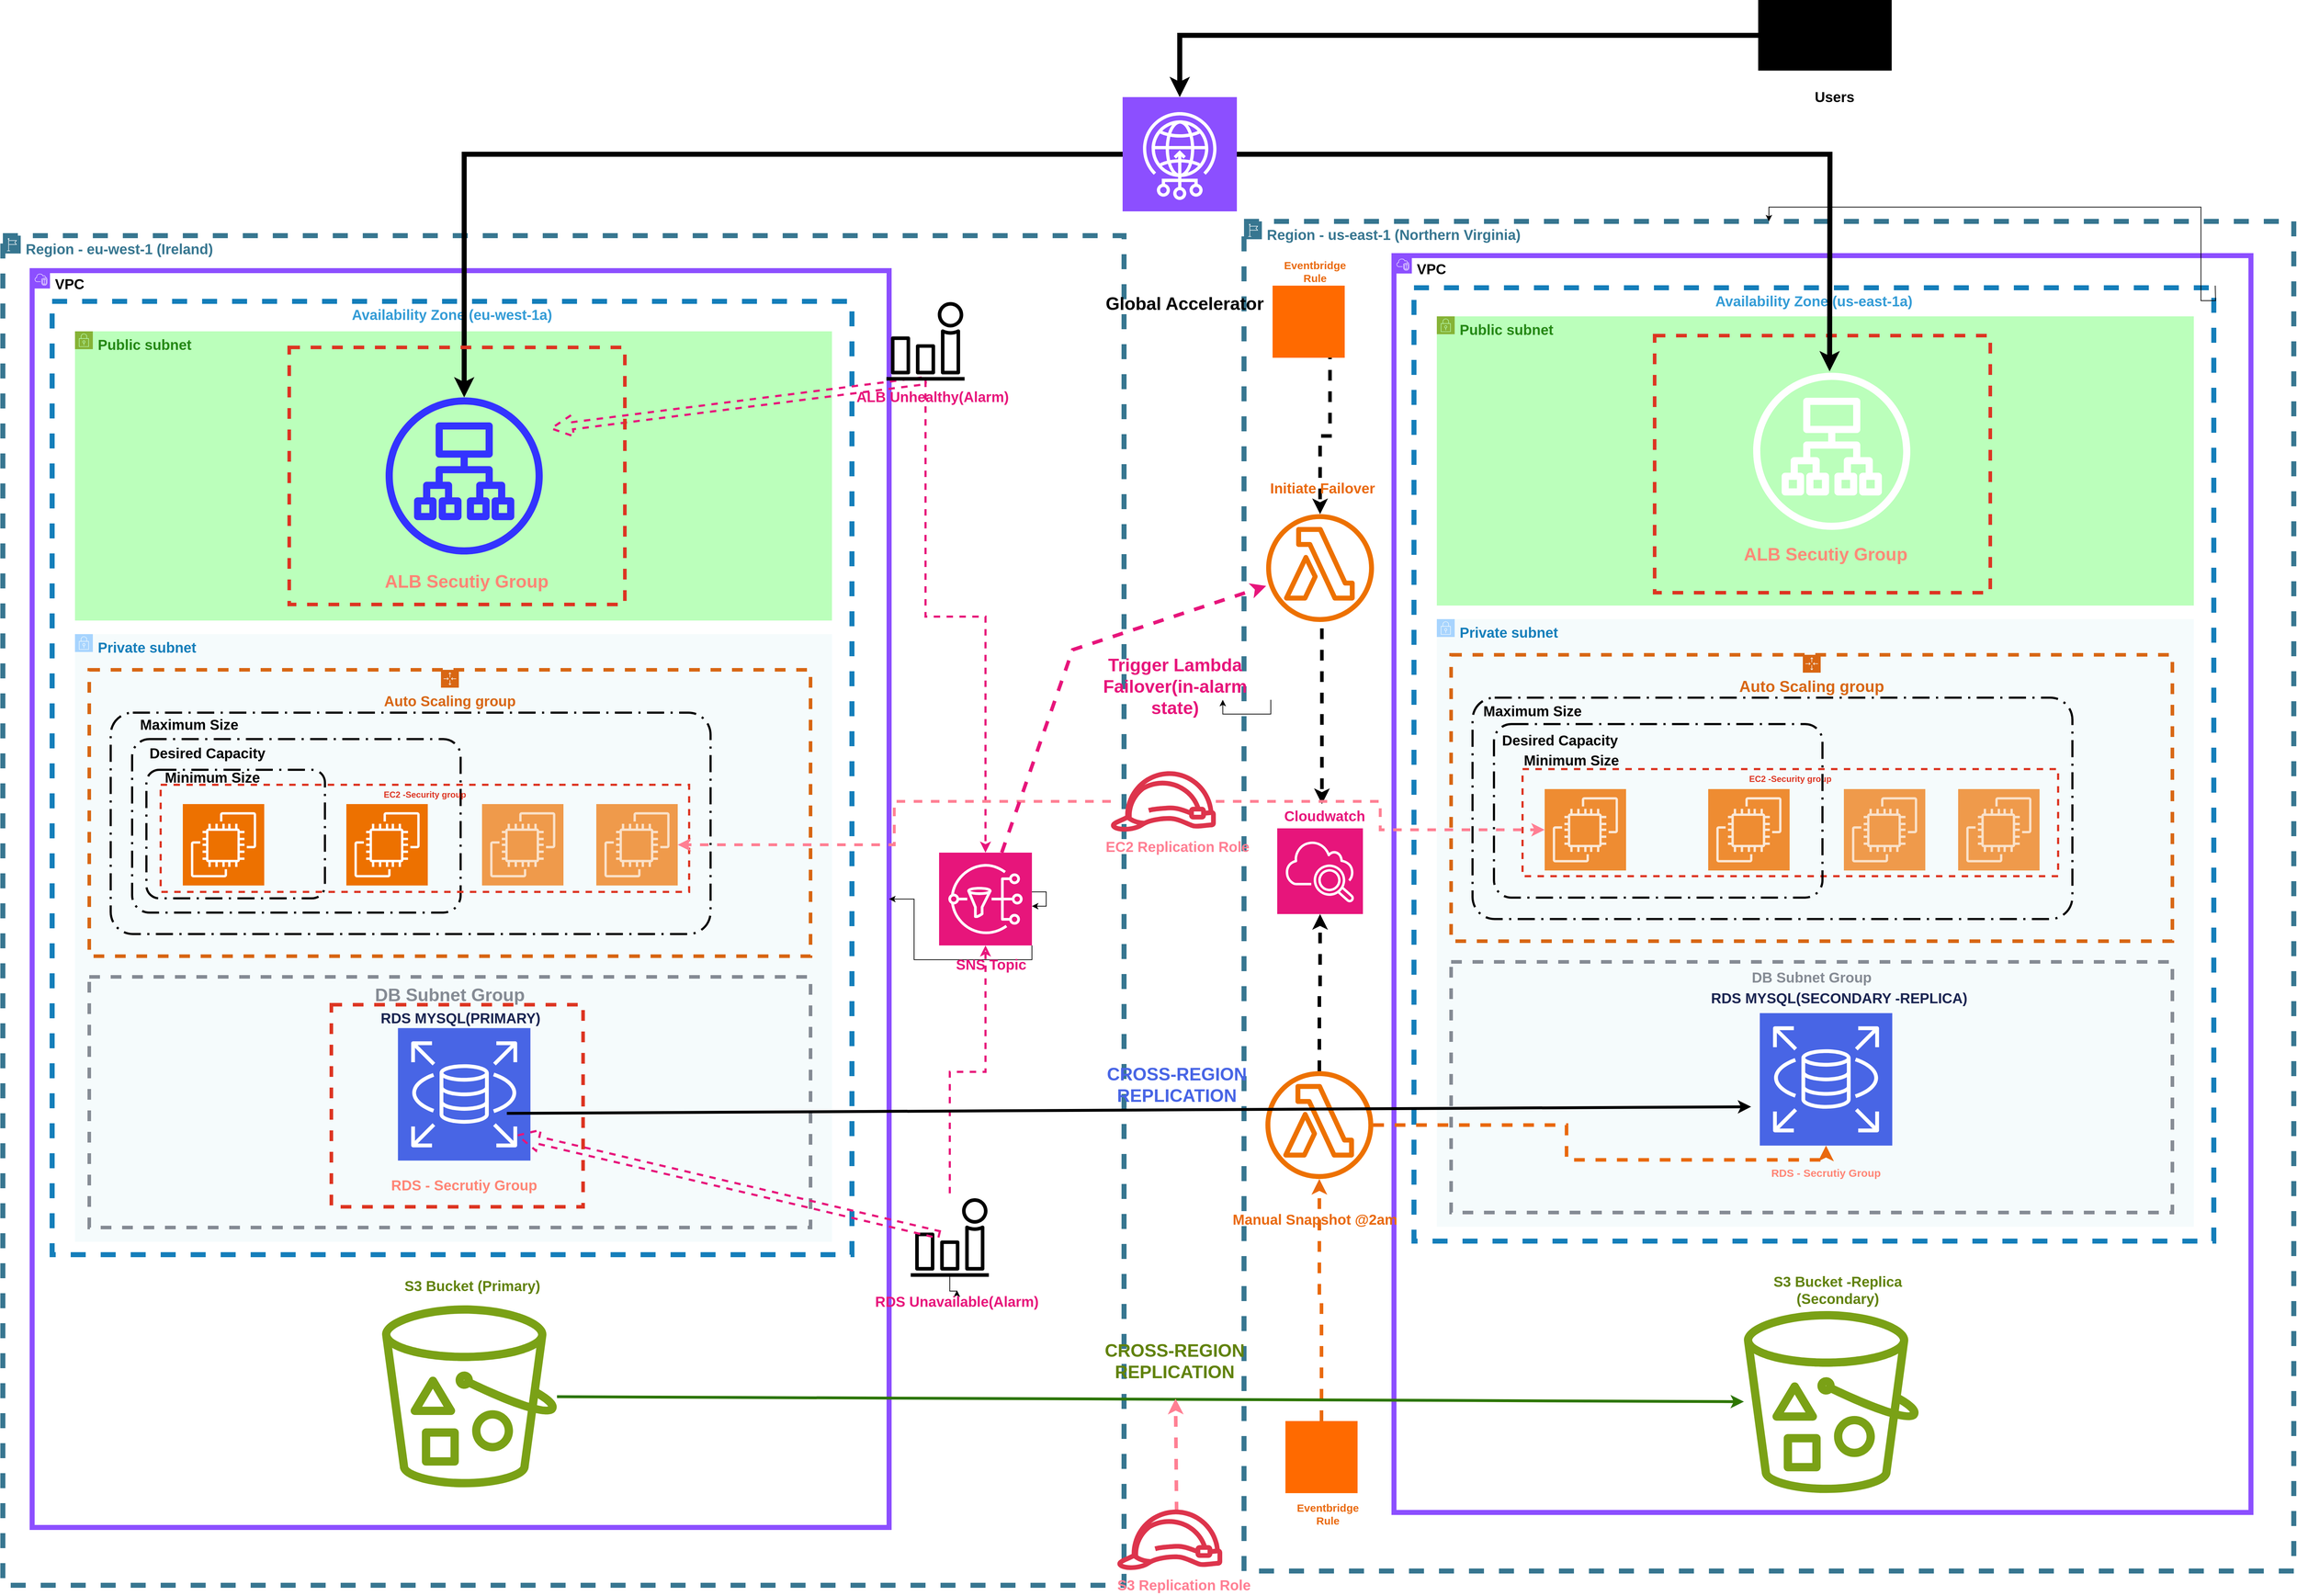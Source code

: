 <mxfile version="26.2.14">
  <diagram name="Page-1" id="4pti6fY79r4CVNWM3kQW">
    <mxGraphModel dx="2852" dy="1650" grid="1" gridSize="10" guides="1" tooltips="1" connect="1" arrows="1" fold="1" page="1" pageScale="1" pageWidth="3300" pageHeight="2339" background="light-dark(#FFFFFF,#FFFFFF)" math="0" shadow="0">
      <root>
        <mxCell id="0" />
        <mxCell id="1" parent="0" />
        <mxCell id="owUy4a07HO7HYF3xLsFr-11" value="&lt;b&gt;&lt;font style=&quot;font-size: 20px; color: light-dark(rgb(55, 118, 144), rgb(55, 118, 144));&quot;&gt;Region - us-east-1 (Northern Virginia)&lt;/font&gt;&lt;/b&gt;" style="points=[[0,0],[0.25,0],[0.5,0],[0.75,0],[1,0],[1,0.25],[1,0.5],[1,0.75],[1,1],[0.75,1],[0.5,1],[0.25,1],[0,1],[0,0.75],[0,0.5],[0,0.25]];outlineConnect=0;gradientColor=none;html=1;whiteSpace=wrap;fontSize=12;fontStyle=0;container=1;pointerEvents=0;collapsible=0;recursiveResize=0;shape=mxgraph.aws4.group;grIcon=mxgraph.aws4.group_region;strokeColor=light-dark(#377690,#377690);fillColor=none;verticalAlign=top;align=left;spacingLeft=30;fontColor=#147EBA;dashed=1;strokeWidth=7;" parent="1" vertex="1">
          <mxGeometry x="1780" y="320" width="1470" height="1890" as="geometry" />
        </mxCell>
        <mxCell id="owUy4a07HO7HYF3xLsFr-12" value="&lt;b&gt;&lt;font style=&quot;font-size: 20px; color: light-dark(rgb(0, 0, 0), rgb(177, 125, 255));&quot;&gt;VPC&lt;/font&gt;&lt;/b&gt;" style="points=[[0,0],[0.25,0],[0.5,0],[0.75,0],[1,0],[1,0.25],[1,0.5],[1,0.75],[1,1],[0.75,1],[0.5,1],[0.25,1],[0,1],[0,0.75],[0,0.5],[0,0.25]];outlineConnect=0;gradientColor=none;html=1;whiteSpace=wrap;fontSize=12;fontStyle=0;container=1;pointerEvents=0;collapsible=0;recursiveResize=0;shape=mxgraph.aws4.group;grIcon=mxgraph.aws4.group_vpc2;strokeColor=#8C4FFF;fillColor=none;verticalAlign=top;align=left;spacingLeft=30;fontColor=#AAB7B8;dashed=0;strokeWidth=7;" parent="owUy4a07HO7HYF3xLsFr-11" vertex="1">
          <mxGeometry x="210" y="48" width="1200" height="1760" as="geometry" />
        </mxCell>
        <mxCell id="owUy4a07HO7HYF3xLsFr-14" value="&lt;b&gt;&lt;font style=&quot;font-size: 20px;&quot;&gt;Public subnet&lt;/font&gt;&lt;/b&gt;" style="points=[[0,0],[0.25,0],[0.5,0],[0.75,0],[1,0],[1,0.25],[1,0.5],[1,0.75],[1,1],[0.75,1],[0.5,1],[0.25,1],[0,1],[0,0.75],[0,0.5],[0,0.25]];outlineConnect=0;gradientColor=none;html=1;whiteSpace=wrap;fontSize=12;fontStyle=0;container=1;pointerEvents=0;collapsible=0;recursiveResize=0;shape=mxgraph.aws4.group;grIcon=mxgraph.aws4.group_security_group;grStroke=0;strokeColor=#7AA116;fillColor=light-dark(#AAFFAA,#AAFFAA);verticalAlign=top;align=left;spacingLeft=30;fontColor=#248814;dashed=0;opacity=80;" parent="owUy4a07HO7HYF3xLsFr-12" vertex="1">
          <mxGeometry x="60" y="85" width="1060" height="405" as="geometry" />
        </mxCell>
        <mxCell id="owUy4a07HO7HYF3xLsFr-13" value="&lt;b style=&quot;forced-color-adjust: none; font-family: Helvetica; font-size: 12px; font-style: normal; font-variant-ligatures: normal; font-variant-caps: normal; letter-spacing: normal; orphans: 2; text-align: left; text-indent: 0px; text-transform: none; widows: 2; word-spacing: 0px; -webkit-text-stroke-width: 0px; white-space: normal; text-decoration-thickness: initial; text-decoration-style: initial; text-decoration-color: initial; cursor: crosshair !important; box-shadow: none !important;&quot;&gt;&lt;font style=&quot;forced-color-adjust: none; font-size: 20px; color: light-dark(rgb(52, 156, 214), rgb(52, 156, 214)); cursor: crosshair !important; box-shadow: none !important;&quot;&gt;Availability Zone (us-east-1a)&lt;/font&gt;&lt;/b&gt;" style="fillColor=none;strokeColor=#147EBA;dashed=1;verticalAlign=top;fontStyle=0;fontColor=#147EBA;whiteSpace=wrap;html=1;strokeWidth=7;" parent="owUy4a07HO7HYF3xLsFr-12" vertex="1">
          <mxGeometry x="28" y="45" width="1120" height="1335" as="geometry" />
        </mxCell>
        <mxCell id="owUy4a07HO7HYF3xLsFr-15" value="&lt;b&gt;&lt;font style=&quot;font-size: 20px;&quot;&gt;Private subnet&lt;/font&gt;&lt;/b&gt;" style="points=[[0,0],[0.25,0],[0.5,0],[0.75,0],[1,0],[1,0.25],[1,0.5],[1,0.75],[1,1],[0.75,1],[0.5,1],[0.25,1],[0,1],[0,0.75],[0,0.5],[0,0.25]];outlineConnect=0;gradientColor=none;html=1;whiteSpace=wrap;fontSize=12;fontStyle=0;container=1;pointerEvents=0;collapsible=0;recursiveResize=0;shape=mxgraph.aws4.group;grIcon=mxgraph.aws4.group_security_group;grStroke=0;strokeColor=light-dark(#3399FF,#3399FF);fillColor=light-dark(#E6F6F7,#3399FF);verticalAlign=top;align=left;spacingLeft=30;fontColor=#147EBA;dashed=0;opacity=40;strokeWidth=7;" parent="owUy4a07HO7HYF3xLsFr-12" vertex="1">
          <mxGeometry x="60" y="509" width="1060" height="851" as="geometry" />
        </mxCell>
        <mxCell id="owUy4a07HO7HYF3xLsFr-16" value="&lt;font style=&quot;font-size: 22px;&quot;&gt;&lt;b&gt;Auto Scaling group&lt;/b&gt;&lt;/font&gt;" style="points=[[0,0],[0.25,0],[0.5,0],[0.75,0],[1,0],[1,0.25],[1,0.5],[1,0.75],[1,1],[0.75,1],[0.5,1],[0.25,1],[0,1],[0,0.75],[0,0.5],[0,0.25]];outlineConnect=0;gradientColor=none;html=1;whiteSpace=wrap;fontSize=12;fontStyle=0;container=1;pointerEvents=0;collapsible=0;recursiveResize=0;shape=mxgraph.aws4.groupCenter;grIcon=mxgraph.aws4.group_auto_scaling_group;grStroke=1;strokeColor=#D86613;fillColor=none;verticalAlign=top;align=center;fontColor=#D86613;dashed=1;spacingTop=25;strokeWidth=5;" parent="owUy4a07HO7HYF3xLsFr-12" vertex="1">
          <mxGeometry x="80" y="559" width="1010" height="401" as="geometry" />
        </mxCell>
        <mxCell id="owUy4a07HO7HYF3xLsFr-27" value="&lt;b&gt;EC2 -Security group&lt;/b&gt;" style="fillColor=none;strokeColor=#DD3522;verticalAlign=top;fontStyle=0;fontColor=#DD3522;whiteSpace=wrap;html=1;strokeWidth=3;dashed=1;" parent="owUy4a07HO7HYF3xLsFr-16" vertex="1">
          <mxGeometry x="100" y="160" width="750" height="150" as="geometry" />
        </mxCell>
        <mxCell id="owUy4a07HO7HYF3xLsFr-17" value="" style="rounded=1;arcSize=10;dashed=1;fillColor=none;gradientColor=none;dashPattern=8 3 1 3;strokeWidth=3;strokeColor=light-dark(#000000,#000000);" parent="owUy4a07HO7HYF3xLsFr-16" vertex="1">
          <mxGeometry x="30" y="60" width="840" height="310" as="geometry" />
        </mxCell>
        <mxCell id="owUy4a07HO7HYF3xLsFr-18" value="&lt;b&gt;&lt;font style=&quot;color: light-dark(rgb(0, 0, 0), rgb(0, 0, 0));&quot;&gt;Maximum Size&lt;/font&gt;&lt;/b&gt;" style="text;html=1;align=center;verticalAlign=middle;whiteSpace=wrap;rounded=0;fontSize=20;" parent="owUy4a07HO7HYF3xLsFr-16" vertex="1">
          <mxGeometry x="9" y="63" width="210" height="30" as="geometry" />
        </mxCell>
        <mxCell id="owUy4a07HO7HYF3xLsFr-19" value="" style="rounded=1;arcSize=10;dashed=1;fillColor=none;gradientColor=none;dashPattern=8 3 1 3;strokeWidth=3;strokeColor=light-dark(#000000,#000000);" parent="owUy4a07HO7HYF3xLsFr-16" vertex="1">
          <mxGeometry x="60" y="97" width="460" height="243" as="geometry" />
        </mxCell>
        <mxCell id="owUy4a07HO7HYF3xLsFr-20" value="&lt;b&gt;&lt;font style=&quot;color: light-dark(rgb(0, 0, 0), rgb(0, 0, 0));&quot;&gt;Desired Capacity&lt;/font&gt;&lt;/b&gt;" style="text;html=1;align=center;verticalAlign=middle;whiteSpace=wrap;rounded=0;fontSize=20;" parent="owUy4a07HO7HYF3xLsFr-16" vertex="1">
          <mxGeometry x="53" y="104" width="199" height="30" as="geometry" />
        </mxCell>
        <mxCell id="owUy4a07HO7HYF3xLsFr-22" value="&lt;b&gt;&lt;font style=&quot;color: light-dark(rgb(0, 0, 0), rgb(0, 0, 0));&quot;&gt;Minimum Size&lt;/font&gt;&lt;/b&gt;" style="text;html=1;align=center;verticalAlign=middle;whiteSpace=wrap;rounded=0;fontSize=20;" parent="owUy4a07HO7HYF3xLsFr-16" vertex="1">
          <mxGeometry x="64" y="127" width="209" height="40" as="geometry" />
        </mxCell>
        <mxCell id="owUy4a07HO7HYF3xLsFr-23" value="" style="sketch=0;points=[[0,0,0],[0.25,0,0],[0.5,0,0],[0.75,0,0],[1,0,0],[0,1,0],[0.25,1,0],[0.5,1,0],[0.75,1,0],[1,1,0],[0,0.25,0],[0,0.5,0],[0,0.75,0],[1,0.25,0],[1,0.5,0],[1,0.75,0]];outlineConnect=0;fontColor=#232F3E;fillColor=#ED7100;strokeColor=light-dark(#FFFFFF,#FFFFFF);dashed=0;verticalLabelPosition=bottom;verticalAlign=top;align=center;html=1;fontSize=12;fontStyle=0;aspect=fixed;shape=mxgraph.aws4.resourceIcon;resIcon=mxgraph.aws4.ec2;opacity=80;" parent="owUy4a07HO7HYF3xLsFr-16" vertex="1">
          <mxGeometry x="131" y="188" width="114" height="114" as="geometry" />
        </mxCell>
        <mxCell id="owUy4a07HO7HYF3xLsFr-24" value="" style="sketch=0;points=[[0,0,0],[0.25,0,0],[0.5,0,0],[0.75,0,0],[1,0,0],[0,1,0],[0.25,1,0],[0.5,1,0],[0.75,1,0],[1,1,0],[0,0.25,0],[0,0.5,0],[0,0.75,0],[1,0.25,0],[1,0.5,0],[1,0.75,0]];outlineConnect=0;fontColor=#232F3E;fillColor=#ED7100;strokeColor=light-dark(#FFFFFF,#FFFFFF);dashed=0;verticalLabelPosition=bottom;verticalAlign=top;align=center;html=1;fontSize=12;fontStyle=0;aspect=fixed;shape=mxgraph.aws4.resourceIcon;resIcon=mxgraph.aws4.ec2;opacity=80;" parent="owUy4a07HO7HYF3xLsFr-16" vertex="1">
          <mxGeometry x="360" y="188" width="114" height="114" as="geometry" />
        </mxCell>
        <mxCell id="owUy4a07HO7HYF3xLsFr-25" value="" style="sketch=0;points=[[0,0,0],[0.25,0,0],[0.5,0,0],[0.75,0,0],[1,0,0],[0,1,0],[0.25,1,0],[0.5,1,0],[0.75,1,0],[1,1,0],[0,0.25,0],[0,0.5,0],[0,0.75,0],[1,0.25,0],[1,0.5,0],[1,0.75,0]];outlineConnect=0;fontColor=#232F3E;fillColor=#ED7100;strokeColor=light-dark(#FFFFFF,#FFFFFF);dashed=0;verticalLabelPosition=bottom;verticalAlign=top;align=center;html=1;fontSize=12;fontStyle=0;aspect=fixed;shape=mxgraph.aws4.resourceIcon;resIcon=mxgraph.aws4.ec2;opacity=70;" parent="owUy4a07HO7HYF3xLsFr-16" vertex="1">
          <mxGeometry x="550" y="188" width="114" height="114" as="geometry" />
        </mxCell>
        <mxCell id="owUy4a07HO7HYF3xLsFr-26" value="" style="sketch=0;points=[[0,0,0],[0.25,0,0],[0.5,0,0],[0.75,0,0],[1,0,0],[0,1,0],[0.25,1,0],[0.5,1,0],[0.75,1,0],[1,1,0],[0,0.25,0],[0,0.5,0],[0,0.75,0],[1,0.25,0],[1,0.5,0],[1,0.75,0]];outlineConnect=0;fontColor=#232F3E;fillColor=#ED7100;strokeColor=light-dark(#FFFFFF,#FFFFFF);dashed=0;verticalLabelPosition=bottom;verticalAlign=top;align=center;html=1;fontSize=12;fontStyle=0;aspect=fixed;shape=mxgraph.aws4.resourceIcon;resIcon=mxgraph.aws4.ec2;opacity=70;" parent="owUy4a07HO7HYF3xLsFr-16" vertex="1">
          <mxGeometry x="710" y="188" width="114" height="114" as="geometry" />
        </mxCell>
        <mxCell id="owUy4a07HO7HYF3xLsFr-28" value="&lt;b&gt;&lt;font style=&quot;font-size: 20px;&quot;&gt;DB Subnet Group&lt;/font&gt;&lt;/b&gt;" style="outlineConnect=0;gradientColor=none;html=1;whiteSpace=wrap;fontSize=12;fontStyle=0;strokeColor=#858B94;fillColor=none;verticalAlign=top;align=center;fontColor=#858B94;dashed=1;spacingTop=3;strokeWidth=5;" parent="owUy4a07HO7HYF3xLsFr-12" vertex="1">
          <mxGeometry x="80" y="989" width="1010" height="351" as="geometry" />
        </mxCell>
        <mxCell id="owUy4a07HO7HYF3xLsFr-29" value="" style="sketch=0;outlineConnect=0;fontColor=#232F3E;gradientColor=none;fillColor=#7AA116;strokeColor=none;dashed=0;verticalLabelPosition=bottom;verticalAlign=top;align=center;html=1;fontSize=12;fontStyle=0;aspect=fixed;pointerEvents=1;shape=mxgraph.aws4.bucket_with_objects;" parent="owUy4a07HO7HYF3xLsFr-12" vertex="1">
          <mxGeometry x="490" y="1478" width="245" height="254.8" as="geometry" />
        </mxCell>
        <mxCell id="owUy4a07HO7HYF3xLsFr-30" value="" style="sketch=0;points=[[0,0,0],[0.25,0,0],[0.5,0,0],[0.75,0,0],[1,0,0],[0,1,0],[0.25,1,0],[0.5,1,0],[0.75,1,0],[1,1,0],[0,0.25,0],[0,0.5,0],[0,0.75,0],[1,0.25,0],[1,0.5,0],[1,0.75,0]];outlineConnect=0;fontColor=#232F3E;fillColor=light-dark(#4865E5,#4865E5);strokeColor=light-dark(#FFFFFF,#FFFFFF);dashed=0;verticalLabelPosition=bottom;verticalAlign=top;align=center;html=1;fontSize=12;fontStyle=0;aspect=fixed;shape=mxgraph.aws4.resourceIcon;resIcon=mxgraph.aws4.rds;" parent="owUy4a07HO7HYF3xLsFr-12" vertex="1">
          <mxGeometry x="512.25" y="1060.75" width="185.5" height="185.5" as="geometry" />
        </mxCell>
        <mxCell id="owUy4a07HO7HYF3xLsFr-31" value="&lt;b style=&quot;&quot;&gt;&lt;font style=&quot;color: light-dark(rgb(25, 36, 81), rgb(25, 36, 81)); font-size: 20px;&quot;&gt;RDS MYSQL(SECONDARY -REPLICA)&lt;/font&gt;&lt;/b&gt;" style="text;html=1;align=center;verticalAlign=middle;whiteSpace=wrap;rounded=0;" parent="owUy4a07HO7HYF3xLsFr-12" vertex="1">
          <mxGeometry x="435" y="1033.5" width="377" height="11.5" as="geometry" />
        </mxCell>
        <mxCell id="owUy4a07HO7HYF3xLsFr-32" value="" style="sketch=0;outlineConnect=0;dashed=0;verticalLabelPosition=bottom;verticalAlign=top;align=center;html=1;fontSize=12;fontStyle=0;aspect=fixed;pointerEvents=1;shape=mxgraph.aws4.application_load_balancer;strokeColor=none;fillColor=light-dark(#FFFFFF,#3333FF);" parent="owUy4a07HO7HYF3xLsFr-12" vertex="1">
          <mxGeometry x="503.01" y="164" width="220" height="220" as="geometry" />
        </mxCell>
        <mxCell id="owUy4a07HO7HYF3xLsFr-33" value="&lt;font style=&quot;font-size: 25px; color: light-dark(rgb(252, 139, 120), rgb(252, 139, 120));&quot;&gt;&lt;b style=&quot;&quot;&gt;ALB Secutiy Group&lt;/b&gt;&lt;/font&gt;" style="text;html=1;align=center;verticalAlign=middle;whiteSpace=wrap;rounded=0;" parent="owUy4a07HO7HYF3xLsFr-12" vertex="1">
          <mxGeometry x="456.38" y="402" width="297.25" height="30" as="geometry" />
        </mxCell>
        <mxCell id="owUy4a07HO7HYF3xLsFr-36" value="&lt;font style=&quot;color: light-dark(rgb(255, 133, 117), rgb(255, 133, 117)); font-size: 15px;&quot;&gt;&lt;b style=&quot;&quot;&gt;RDS - Secrutiy Group&lt;/b&gt;&lt;/font&gt;" style="text;html=1;align=center;verticalAlign=middle;whiteSpace=wrap;rounded=0;" parent="owUy4a07HO7HYF3xLsFr-12" vertex="1">
          <mxGeometry x="518.13" y="1269" width="173.75" height="30" as="geometry" />
        </mxCell>
        <mxCell id="owUy4a07HO7HYF3xLsFr-41" value="&lt;font style=&quot;color: light-dark(rgb(97, 130, 11), rgb(97, 130, 11)); font-size: 20px;&quot;&gt;&lt;b style=&quot;&quot;&gt;S3 Bucket -Replica (Secondary)&lt;/b&gt;&lt;/font&gt;" style="text;html=1;align=center;verticalAlign=middle;whiteSpace=wrap;rounded=0;" parent="owUy4a07HO7HYF3xLsFr-12" vertex="1">
          <mxGeometry x="518.13" y="1433" width="206.88" height="30" as="geometry" />
        </mxCell>
        <mxCell id="JqM4e8zLNHxlJSp1tVWM-10" value="" style="fillColor=none;strokeColor=#DD3522;verticalAlign=top;fontStyle=0;fontColor=#DD3522;whiteSpace=wrap;html=1;strokeWidth=5;dashed=1;" parent="owUy4a07HO7HYF3xLsFr-12" vertex="1">
          <mxGeometry x="365" y="112" width="470" height="360" as="geometry" />
        </mxCell>
        <mxCell id="HRETSZzPuDFT4tJ0ol7Q-3" style="edgeStyle=orthogonalEdgeStyle;rounded=0;orthogonalLoop=1;jettySize=auto;html=1;exitX=0.5;exitY=0;exitDx=0;exitDy=0;" parent="owUy4a07HO7HYF3xLsFr-11" target="owUy4a07HO7HYF3xLsFr-11" edge="1">
          <mxGeometry relative="1" as="geometry">
            <mxPoint x="1360" y="90" as="sourcePoint" />
          </mxGeometry>
        </mxCell>
        <mxCell id="HRETSZzPuDFT4tJ0ol7Q-2" style="edgeStyle=orthogonalEdgeStyle;rounded=0;orthogonalLoop=1;jettySize=auto;html=1;strokeColor=light-dark(#000000,#E9690E);strokeWidth=5;dashed=1;exitX=0.796;exitY=0.871;exitDx=0;exitDy=0;exitPerimeter=0;" parent="owUy4a07HO7HYF3xLsFr-11" source="ZEAQgn_k6CVQIJqzp0HZ-3" target="ZEAQgn_k6CVQIJqzp0HZ-1" edge="1">
          <mxGeometry relative="1" as="geometry">
            <mxPoint x="100" y="184" as="sourcePoint" />
          </mxGeometry>
        </mxCell>
        <mxCell id="ZEAQgn_k6CVQIJqzp0HZ-3" value="" style="points=[];aspect=fixed;html=1;align=center;shadow=0;dashed=0;fillColor=#FF6A00;strokeColor=none;shape=mxgraph.alibaba_cloud.eventbridge;" parent="owUy4a07HO7HYF3xLsFr-11" vertex="1">
          <mxGeometry x="40" y="90" width="101" height="101" as="geometry" />
        </mxCell>
        <mxCell id="HRETSZzPuDFT4tJ0ol7Q-23" style="rounded=0;orthogonalLoop=1;jettySize=auto;html=1;strokeWidth=5;strokeColor=light-dark(#000000,#E7157B);dashed=1;" parent="owUy4a07HO7HYF3xLsFr-11" edge="1">
          <mxGeometry relative="1" as="geometry">
            <mxPoint x="109" y="570" as="sourcePoint" />
            <mxPoint x="109.109" y="816" as="targetPoint" />
          </mxGeometry>
        </mxCell>
        <mxCell id="ZEAQgn_k6CVQIJqzp0HZ-1" value="" style="sketch=0;outlineConnect=0;fontColor=#232F3E;gradientColor=none;fillColor=#ED7100;strokeColor=none;dashed=0;verticalLabelPosition=bottom;verticalAlign=top;align=center;html=1;fontSize=12;fontStyle=0;aspect=fixed;pointerEvents=1;shape=mxgraph.aws4.lambda_function;" parent="owUy4a07HO7HYF3xLsFr-11" vertex="1">
          <mxGeometry x="31" y="410" width="151" height="151" as="geometry" />
        </mxCell>
        <mxCell id="HRETSZzPuDFT4tJ0ol7Q-5" value="&lt;b&gt;&lt;font style=&quot;color: light-dark(rgb(233, 105, 14), rgb(233, 105, 14)); font-size: 15px;&quot;&gt;Eventbridge Rule&lt;/font&gt;&lt;/b&gt;" style="text;html=1;align=center;verticalAlign=middle;whiteSpace=wrap;rounded=0;" parent="owUy4a07HO7HYF3xLsFr-11" vertex="1">
          <mxGeometry x="40" y="50" width="119" height="40" as="geometry" />
        </mxCell>
        <mxCell id="HRETSZzPuDFT4tJ0ol7Q-6" value="&lt;font style=&quot;font-size: 20px;&quot; color=&quot;#e9690e&quot;&gt;&lt;b style=&quot;&quot;&gt;Initiate Failover&lt;/b&gt;&lt;/font&gt;" style="text;html=1;align=center;verticalAlign=middle;whiteSpace=wrap;rounded=0;" parent="owUy4a07HO7HYF3xLsFr-11" vertex="1">
          <mxGeometry x="10" y="353" width="200" height="40" as="geometry" />
        </mxCell>
        <mxCell id="HRETSZzPuDFT4tJ0ol7Q-9" style="edgeStyle=orthogonalEdgeStyle;rounded=0;orthogonalLoop=1;jettySize=auto;html=1;strokeWidth=5;strokeColor=light-dark(#E9690E,#E9690E);dashed=1;entryX=0.5;entryY=1;entryDx=0;entryDy=0;entryPerimeter=0;" parent="owUy4a07HO7HYF3xLsFr-11" source="HRETSZzPuDFT4tJ0ol7Q-7" target="owUy4a07HO7HYF3xLsFr-30" edge="1">
          <mxGeometry relative="1" as="geometry">
            <mxPoint x="824.222" y="1357" as="targetPoint" />
          </mxGeometry>
        </mxCell>
        <mxCell id="HRETSZzPuDFT4tJ0ol7Q-22" style="edgeStyle=orthogonalEdgeStyle;rounded=0;orthogonalLoop=1;jettySize=auto;html=1;strokeWidth=5;strokeColor=light-dark(#000000,#E7157B);dashed=1;" parent="owUy4a07HO7HYF3xLsFr-11" source="HRETSZzPuDFT4tJ0ol7Q-7" target="HRETSZzPuDFT4tJ0ol7Q-17" edge="1">
          <mxGeometry relative="1" as="geometry" />
        </mxCell>
        <mxCell id="HRETSZzPuDFT4tJ0ol7Q-7" value="" style="sketch=0;outlineConnect=0;fontColor=#232F3E;gradientColor=none;fillColor=#ED7100;strokeColor=none;dashed=0;verticalLabelPosition=bottom;verticalAlign=top;align=center;html=1;fontSize=12;fontStyle=0;aspect=fixed;pointerEvents=1;shape=mxgraph.aws4.lambda_function;" parent="owUy4a07HO7HYF3xLsFr-11" vertex="1">
          <mxGeometry x="30" y="1190" width="151" height="151" as="geometry" />
        </mxCell>
        <mxCell id="HRETSZzPuDFT4tJ0ol7Q-8" value="&lt;font style=&quot;font-size: 20px;&quot; color=&quot;#e9690e&quot;&gt;&lt;b style=&quot;&quot;&gt;Manual Snapshot @2am&lt;/b&gt;&lt;/font&gt;" style="text;html=1;align=center;verticalAlign=middle;whiteSpace=wrap;rounded=0;" parent="owUy4a07HO7HYF3xLsFr-11" vertex="1">
          <mxGeometry x="-20" y="1389" width="239" height="16" as="geometry" />
        </mxCell>
        <mxCell id="HRETSZzPuDFT4tJ0ol7Q-14" style="edgeStyle=orthogonalEdgeStyle;rounded=0;orthogonalLoop=1;jettySize=auto;html=1;strokeWidth=5;strokeColor=light-dark(#E9690E,#E9690E);dashed=1;" parent="owUy4a07HO7HYF3xLsFr-11" source="HRETSZzPuDFT4tJ0ol7Q-12" target="HRETSZzPuDFT4tJ0ol7Q-7" edge="1">
          <mxGeometry relative="1" as="geometry" />
        </mxCell>
        <mxCell id="HRETSZzPuDFT4tJ0ol7Q-12" value="" style="points=[];aspect=fixed;html=1;align=center;shadow=0;dashed=0;fillColor=#FF6A00;strokeColor=none;shape=mxgraph.alibaba_cloud.eventbridge;" parent="owUy4a07HO7HYF3xLsFr-11" vertex="1">
          <mxGeometry x="58" y="1680" width="101" height="101" as="geometry" />
        </mxCell>
        <mxCell id="HRETSZzPuDFT4tJ0ol7Q-13" value="&lt;b&gt;&lt;font style=&quot;color: light-dark(rgb(233, 105, 14), rgb(233, 105, 14)); font-size: 15px;&quot;&gt;Eventbridge Rule&lt;/font&gt;&lt;/b&gt;" style="text;html=1;align=center;verticalAlign=middle;whiteSpace=wrap;rounded=0;" parent="owUy4a07HO7HYF3xLsFr-11" vertex="1">
          <mxGeometry x="58" y="1790" width="119" height="40" as="geometry" />
        </mxCell>
        <mxCell id="HRETSZzPuDFT4tJ0ol7Q-17" value="" style="sketch=0;points=[[0,0,0],[0.25,0,0],[0.5,0,0],[0.75,0,0],[1,0,0],[0,1,0],[0.25,1,0],[0.5,1,0],[0.75,1,0],[1,1,0],[0,0.25,0],[0,0.5,0],[0,0.75,0],[1,0.25,0],[1,0.5,0],[1,0.75,0]];points=[[0,0,0],[0.25,0,0],[0.5,0,0],[0.75,0,0],[1,0,0],[0,1,0],[0.25,1,0],[0.5,1,0],[0.75,1,0],[1,1,0],[0,0.25,0],[0,0.5,0],[0,0.75,0],[1,0.25,0],[1,0.5,0],[1,0.75,0]];outlineConnect=0;fontColor=#232F3E;fillColor=light-dark(#E7157B,#E7157B);strokeColor=light-dark(#FFFFFF,#FFFFFF);dashed=0;verticalLabelPosition=bottom;verticalAlign=top;align=center;html=1;fontSize=12;fontStyle=0;aspect=fixed;shape=mxgraph.aws4.resourceIcon;resIcon=mxgraph.aws4.cloudwatch_2;" parent="owUy4a07HO7HYF3xLsFr-11" vertex="1">
          <mxGeometry x="46.5" y="850" width="120" height="120" as="geometry" />
        </mxCell>
        <mxCell id="HRETSZzPuDFT4tJ0ol7Q-19" value="&lt;font style=&quot;font-size: 20px; color: light-dark(rgb(231, 21, 123), rgb(231, 21, 123));&quot;&gt;&lt;b style=&quot;&quot;&gt;Cloudwatch&lt;/b&gt;&lt;/font&gt;" style="text;html=1;align=center;verticalAlign=middle;whiteSpace=wrap;rounded=0;" parent="owUy4a07HO7HYF3xLsFr-11" vertex="1">
          <mxGeometry x="-62.5" y="817" width="350" height="30" as="geometry" />
        </mxCell>
        <mxCell id="uiIYIumYD0wpSOT2Yrbh-1" value="" style="sketch=0;verticalLabelPosition=bottom;sketch=0;aspect=fixed;html=1;verticalAlign=top;strokeColor=none;fillColor=light-dark(#000000,#000000);align=center;outlineConnect=0;pointerEvents=1;shape=mxgraph.citrix2.users;" parent="1" vertex="1">
          <mxGeometry x="2500" y="10.0" width="186.95" height="98.85" as="geometry" />
        </mxCell>
        <mxCell id="uiIYIumYD0wpSOT2Yrbh-2" value="" style="sketch=0;points=[[0,0,0],[0.25,0,0],[0.5,0,0],[0.75,0,0],[1,0,0],[0,1,0],[0.25,1,0],[0.5,1,0],[0.75,1,0],[1,1,0],[0,0.25,0],[0,0.5,0],[0,0.75,0],[1,0.25,0],[1,0.5,0],[1,0.75,0]];outlineConnect=0;fontColor=#232F3E;fillColor=#8C4FFF;strokeColor=light-dark(#FFFFFF,#FFFFFF);dashed=0;verticalLabelPosition=bottom;verticalAlign=top;align=center;html=1;fontSize=12;fontStyle=0;aspect=fixed;shape=mxgraph.aws4.resourceIcon;resIcon=mxgraph.aws4.global_accelerator;" parent="1" vertex="1">
          <mxGeometry x="1610" y="146" width="160" height="160" as="geometry" />
        </mxCell>
        <mxCell id="uiIYIumYD0wpSOT2Yrbh-4" value="&lt;b&gt;&lt;font style=&quot;font-size: 20px; color: light-dark(rgb(55, 118, 144), rgb(55, 118, 144));&quot;&gt;Region - eu-west-1 (Ireland)&lt;/font&gt;&lt;/b&gt;" style="points=[[0,0],[0.25,0],[0.5,0],[0.75,0],[1,0],[1,0.25],[1,0.5],[1,0.75],[1,1],[0.75,1],[0.5,1],[0.25,1],[0,1],[0,0.75],[0,0.5],[0,0.25]];outlineConnect=0;gradientColor=none;html=1;whiteSpace=wrap;fontSize=12;fontStyle=0;container=1;pointerEvents=0;collapsible=0;recursiveResize=0;shape=mxgraph.aws4.group;grIcon=mxgraph.aws4.group_region;strokeColor=light-dark(#377690,#377690);fillColor=none;verticalAlign=top;align=left;spacingLeft=30;fontColor=#147EBA;dashed=1;strokeWidth=7;" parent="1" vertex="1">
          <mxGeometry x="42" y="340" width="1570" height="1890" as="geometry" />
        </mxCell>
        <mxCell id="uiIYIumYD0wpSOT2Yrbh-6" value="&lt;b&gt;&lt;font style=&quot;font-size: 20px; color: light-dark(rgb(0, 0, 0), rgb(177, 125, 255));&quot;&gt;VPC&lt;/font&gt;&lt;/b&gt;" style="points=[[0,0],[0.25,0],[0.5,0],[0.75,0],[1,0],[1,0.25],[1,0.5],[1,0.75],[1,1],[0.75,1],[0.5,1],[0.25,1],[0,1],[0,0.75],[0,0.5],[0,0.25]];outlineConnect=0;gradientColor=none;html=1;whiteSpace=wrap;fontSize=12;fontStyle=0;container=1;pointerEvents=0;collapsible=0;recursiveResize=0;shape=mxgraph.aws4.group;grIcon=mxgraph.aws4.group_vpc2;strokeColor=#8C4FFF;fillColor=none;verticalAlign=top;align=left;spacingLeft=30;fontColor=#AAB7B8;dashed=0;strokeWidth=7;" parent="uiIYIumYD0wpSOT2Yrbh-4" vertex="1">
          <mxGeometry x="41" y="49" width="1200" height="1760" as="geometry" />
        </mxCell>
        <mxCell id="uiIYIumYD0wpSOT2Yrbh-7" value="&lt;b style=&quot;forced-color-adjust: none; font-family: Helvetica; font-size: 12px; font-style: normal; font-variant-ligatures: normal; font-variant-caps: normal; letter-spacing: normal; orphans: 2; text-align: left; text-indent: 0px; text-transform: none; widows: 2; word-spacing: 0px; -webkit-text-stroke-width: 0px; white-space: normal; text-decoration-thickness: initial; text-decoration-style: initial; text-decoration-color: initial; cursor: crosshair !important; box-shadow: none !important;&quot;&gt;&lt;font style=&quot;forced-color-adjust: none; font-size: 20px; color: light-dark(rgb(52, 156, 214), rgb(52, 156, 214)); cursor: crosshair !important; box-shadow: none !important;&quot;&gt;Availability Zone (eu-west-1a)&lt;/font&gt;&lt;/b&gt;" style="fillColor=none;strokeColor=#147EBA;dashed=1;verticalAlign=top;fontStyle=0;fontColor=#147EBA;whiteSpace=wrap;html=1;strokeWidth=7;" parent="uiIYIumYD0wpSOT2Yrbh-6" vertex="1">
          <mxGeometry x="28" y="43" width="1120" height="1335" as="geometry" />
        </mxCell>
        <mxCell id="uiIYIumYD0wpSOT2Yrbh-10" value="&lt;b&gt;&lt;font style=&quot;font-size: 20px;&quot;&gt;Public subnet&lt;/font&gt;&lt;/b&gt;" style="points=[[0,0],[0.25,0],[0.5,0],[0.75,0],[1,0],[1,0.25],[1,0.5],[1,0.75],[1,1],[0.75,1],[0.5,1],[0.25,1],[0,1],[0,0.75],[0,0.5],[0,0.25]];outlineConnect=0;gradientColor=none;html=1;whiteSpace=wrap;fontSize=12;fontStyle=0;container=1;pointerEvents=0;collapsible=0;recursiveResize=0;shape=mxgraph.aws4.group;grIcon=mxgraph.aws4.group_security_group;grStroke=0;strokeColor=#7AA116;fillColor=light-dark(#AAFFAA,#AAFFAA);verticalAlign=top;align=left;spacingLeft=30;fontColor=#248814;dashed=0;opacity=80;" parent="uiIYIumYD0wpSOT2Yrbh-6" vertex="1">
          <mxGeometry x="60" y="85" width="1060" height="405" as="geometry" />
        </mxCell>
        <mxCell id="uiIYIumYD0wpSOT2Yrbh-13" value="&lt;b&gt;&lt;font style=&quot;font-size: 20px;&quot;&gt;Private subnet&lt;/font&gt;&lt;/b&gt;" style="points=[[0,0],[0.25,0],[0.5,0],[0.75,0],[1,0],[1,0.25],[1,0.5],[1,0.75],[1,1],[0.75,1],[0.5,1],[0.25,1],[0,1],[0,0.75],[0,0.5],[0,0.25]];outlineConnect=0;gradientColor=none;html=1;whiteSpace=wrap;fontSize=12;fontStyle=0;container=1;pointerEvents=0;collapsible=0;recursiveResize=0;shape=mxgraph.aws4.group;grIcon=mxgraph.aws4.group_security_group;grStroke=0;strokeColor=light-dark(#3399FF,#3399FF);fillColor=light-dark(#E6F6F7,#3399FF);verticalAlign=top;align=left;spacingLeft=30;fontColor=#147EBA;dashed=0;opacity=40;strokeWidth=7;" parent="uiIYIumYD0wpSOT2Yrbh-6" vertex="1">
          <mxGeometry x="60" y="509" width="1060" height="851" as="geometry" />
        </mxCell>
        <mxCell id="uiIYIumYD0wpSOT2Yrbh-19" value="&lt;font style=&quot;font-size: 20px;&quot;&gt;&lt;b style=&quot;&quot;&gt;Auto Scaling group&lt;/b&gt;&lt;/font&gt;" style="points=[[0,0],[0.25,0],[0.5,0],[0.75,0],[1,0],[1,0.25],[1,0.5],[1,0.75],[1,1],[0.75,1],[0.5,1],[0.25,1],[0,1],[0,0.75],[0,0.5],[0,0.25]];outlineConnect=0;gradientColor=none;html=1;whiteSpace=wrap;fontSize=12;fontStyle=0;container=1;pointerEvents=0;collapsible=0;recursiveResize=0;shape=mxgraph.aws4.groupCenter;grIcon=mxgraph.aws4.group_auto_scaling_group;grStroke=1;strokeColor=#D86613;fillColor=none;verticalAlign=top;align=center;fontColor=#D86613;dashed=1;spacingTop=25;strokeWidth=5;" parent="uiIYIumYD0wpSOT2Yrbh-6" vertex="1">
          <mxGeometry x="80" y="559" width="1010" height="401" as="geometry" />
        </mxCell>
        <mxCell id="uiIYIumYD0wpSOT2Yrbh-20" value="" style="rounded=1;arcSize=10;dashed=1;fillColor=none;gradientColor=none;dashPattern=8 3 1 3;strokeWidth=3;strokeColor=light-dark(#000000,#000000);" parent="uiIYIumYD0wpSOT2Yrbh-19" vertex="1">
          <mxGeometry x="30" y="60" width="840" height="310" as="geometry" />
        </mxCell>
        <mxCell id="uiIYIumYD0wpSOT2Yrbh-21" value="&lt;b&gt;&lt;font style=&quot;color: light-dark(rgb(0, 0, 0), rgb(0, 0, 0));&quot;&gt;Maximum Size&lt;/font&gt;&lt;/b&gt;" style="text;html=1;align=center;verticalAlign=middle;whiteSpace=wrap;rounded=0;fontSize=20;" parent="uiIYIumYD0wpSOT2Yrbh-19" vertex="1">
          <mxGeometry x="35" y="61" width="210" height="30" as="geometry" />
        </mxCell>
        <mxCell id="uiIYIumYD0wpSOT2Yrbh-22" value="" style="rounded=1;arcSize=10;dashed=1;fillColor=none;gradientColor=none;dashPattern=8 3 1 3;strokeWidth=3;strokeColor=light-dark(#000000,#000000);" parent="uiIYIumYD0wpSOT2Yrbh-19" vertex="1">
          <mxGeometry x="60" y="97" width="460" height="243" as="geometry" />
        </mxCell>
        <mxCell id="uiIYIumYD0wpSOT2Yrbh-23" value="&lt;b&gt;&lt;font style=&quot;color: light-dark(rgb(0, 0, 0), rgb(0, 0, 0));&quot;&gt;Desired Capacity&lt;/font&gt;&lt;/b&gt;" style="text;html=1;align=center;verticalAlign=middle;whiteSpace=wrap;rounded=0;fontSize=20;" parent="uiIYIumYD0wpSOT2Yrbh-19" vertex="1">
          <mxGeometry x="61" y="101" width="209" height="30" as="geometry" />
        </mxCell>
        <mxCell id="uiIYIumYD0wpSOT2Yrbh-24" value="" style="rounded=1;arcSize=10;dashed=1;fillColor=none;gradientColor=none;dashPattern=8 3 1 3;strokeWidth=3;strokeColor=light-dark(#000000,#000000);" parent="uiIYIumYD0wpSOT2Yrbh-19" vertex="1">
          <mxGeometry x="80" y="140" width="250" height="180" as="geometry" />
        </mxCell>
        <mxCell id="uiIYIumYD0wpSOT2Yrbh-25" value="&lt;b&gt;&lt;font style=&quot;color: light-dark(rgb(0, 0, 0), rgb(0, 0, 0));&quot;&gt;Minimum Size&lt;/font&gt;&lt;/b&gt;" style="text;html=1;align=center;verticalAlign=middle;whiteSpace=wrap;rounded=0;fontSize=20;" parent="uiIYIumYD0wpSOT2Yrbh-19" vertex="1">
          <mxGeometry x="63" y="130" width="219" height="40" as="geometry" />
        </mxCell>
        <mxCell id="s7rwSZ8jp9jkRBCQgTsZ-1" value="" style="sketch=0;points=[[0,0,0],[0.25,0,0],[0.5,0,0],[0.75,0,0],[1,0,0],[0,1,0],[0.25,1,0],[0.5,1,0],[0.75,1,0],[1,1,0],[0,0.25,0],[0,0.5,0],[0,0.75,0],[1,0.25,0],[1,0.5,0],[1,0.75,0]];outlineConnect=0;fontColor=#232F3E;fillColor=#ED7100;strokeColor=light-dark(#FFFFFF,#FFFFFF);dashed=0;verticalLabelPosition=bottom;verticalAlign=top;align=center;html=1;fontSize=12;fontStyle=0;aspect=fixed;shape=mxgraph.aws4.resourceIcon;resIcon=mxgraph.aws4.ec2;" parent="uiIYIumYD0wpSOT2Yrbh-19" vertex="1">
          <mxGeometry x="131" y="188" width="114" height="114" as="geometry" />
        </mxCell>
        <mxCell id="s7rwSZ8jp9jkRBCQgTsZ-2" value="" style="sketch=0;points=[[0,0,0],[0.25,0,0],[0.5,0,0],[0.75,0,0],[1,0,0],[0,1,0],[0.25,1,0],[0.5,1,0],[0.75,1,0],[1,1,0],[0,0.25,0],[0,0.5,0],[0,0.75,0],[1,0.25,0],[1,0.5,0],[1,0.75,0]];outlineConnect=0;fontColor=#232F3E;fillColor=#ED7100;strokeColor=light-dark(#FFFFFF,#FFFFFF);dashed=0;verticalLabelPosition=bottom;verticalAlign=top;align=center;html=1;fontSize=12;fontStyle=0;aspect=fixed;shape=mxgraph.aws4.resourceIcon;resIcon=mxgraph.aws4.ec2;" parent="uiIYIumYD0wpSOT2Yrbh-19" vertex="1">
          <mxGeometry x="360" y="188" width="114" height="114" as="geometry" />
        </mxCell>
        <mxCell id="s7rwSZ8jp9jkRBCQgTsZ-3" value="" style="sketch=0;points=[[0,0,0],[0.25,0,0],[0.5,0,0],[0.75,0,0],[1,0,0],[0,1,0],[0.25,1,0],[0.5,1,0],[0.75,1,0],[1,1,0],[0,0.25,0],[0,0.5,0],[0,0.75,0],[1,0.25,0],[1,0.5,0],[1,0.75,0]];outlineConnect=0;fontColor=#232F3E;fillColor=#ED7100;strokeColor=light-dark(#FFFFFF,#FFFFFF);dashed=0;verticalLabelPosition=bottom;verticalAlign=top;align=center;html=1;fontSize=12;fontStyle=0;aspect=fixed;shape=mxgraph.aws4.resourceIcon;resIcon=mxgraph.aws4.ec2;opacity=70;" parent="uiIYIumYD0wpSOT2Yrbh-19" vertex="1">
          <mxGeometry x="550" y="188" width="114" height="114" as="geometry" />
        </mxCell>
        <mxCell id="s7rwSZ8jp9jkRBCQgTsZ-4" value="" style="sketch=0;points=[[0,0,0],[0.25,0,0],[0.5,0,0],[0.75,0,0],[1,0,0],[0,1,0],[0.25,1,0],[0.5,1,0],[0.75,1,0],[1,1,0],[0,0.25,0],[0,0.5,0],[0,0.75,0],[1,0.25,0],[1,0.5,0],[1,0.75,0]];outlineConnect=0;fontColor=#232F3E;fillColor=#ED7100;strokeColor=light-dark(#FFFFFF,#FFFFFF);dashed=0;verticalLabelPosition=bottom;verticalAlign=top;align=center;html=1;fontSize=12;fontStyle=0;aspect=fixed;shape=mxgraph.aws4.resourceIcon;resIcon=mxgraph.aws4.ec2;opacity=70;" parent="uiIYIumYD0wpSOT2Yrbh-19" vertex="1">
          <mxGeometry x="710" y="188" width="114" height="114" as="geometry" />
        </mxCell>
        <mxCell id="-QxfMV5JRwSOgdj6YBc4-2" value="&lt;b&gt;EC2 -Security group&lt;/b&gt;" style="fillColor=none;strokeColor=#DD3522;verticalAlign=top;fontStyle=0;fontColor=#DD3522;whiteSpace=wrap;html=1;strokeWidth=3;dashed=1;" parent="uiIYIumYD0wpSOT2Yrbh-19" vertex="1">
          <mxGeometry x="100" y="161" width="740" height="150" as="geometry" />
        </mxCell>
        <mxCell id="s7rwSZ8jp9jkRBCQgTsZ-5" value="&lt;b&gt;&lt;font style=&quot;font-size: 25px;&quot;&gt;DB Subnet Group&lt;/font&gt;&lt;/b&gt;" style="outlineConnect=0;gradientColor=none;html=1;whiteSpace=wrap;fontSize=12;fontStyle=0;strokeColor=#858B94;fillColor=none;verticalAlign=top;align=center;fontColor=#858B94;dashed=1;spacingTop=3;strokeWidth=5;" parent="uiIYIumYD0wpSOT2Yrbh-6" vertex="1">
          <mxGeometry x="80" y="989" width="1010" height="351" as="geometry" />
        </mxCell>
        <mxCell id="s7rwSZ8jp9jkRBCQgTsZ-7" value="" style="sketch=0;outlineConnect=0;fontColor=#232F3E;gradientColor=none;fillColor=#7AA116;strokeColor=none;dashed=0;verticalLabelPosition=bottom;verticalAlign=top;align=center;html=1;fontSize=12;fontStyle=0;aspect=fixed;pointerEvents=1;shape=mxgraph.aws4.bucket_with_objects;" parent="uiIYIumYD0wpSOT2Yrbh-6" vertex="1">
          <mxGeometry x="490" y="1449" width="245" height="254.8" as="geometry" />
        </mxCell>
        <mxCell id="s7rwSZ8jp9jkRBCQgTsZ-8" value="" style="sketch=0;points=[[0,0,0],[0.25,0,0],[0.5,0,0],[0.75,0,0],[1,0,0],[0,1,0],[0.25,1,0],[0.5,1,0],[0.75,1,0],[1,1,0],[0,0.25,0],[0,0.5,0],[0,0.75,0],[1,0.25,0],[1,0.5,0],[1,0.75,0]];outlineConnect=0;fontColor=#232F3E;fillColor=light-dark(#4865E5,#4865E5);strokeColor=light-dark(#FFFFFF,#FFFFFF);dashed=0;verticalLabelPosition=bottom;verticalAlign=top;align=center;html=1;fontSize=12;fontStyle=0;aspect=fixed;shape=mxgraph.aws4.resourceIcon;resIcon=mxgraph.aws4.rds;" parent="uiIYIumYD0wpSOT2Yrbh-6" vertex="1">
          <mxGeometry x="512.25" y="1060.75" width="185.5" height="185.5" as="geometry" />
        </mxCell>
        <mxCell id="s7rwSZ8jp9jkRBCQgTsZ-9" value="&lt;b style=&quot;&quot;&gt;&lt;font style=&quot;color: light-dark(rgb(25, 36, 81), rgb(25, 36, 81)); font-size: 20px;&quot;&gt;RDS MYSQL(PRIMARY)&lt;/font&gt;&lt;/b&gt;" style="text;html=1;align=center;verticalAlign=middle;whiteSpace=wrap;rounded=0;" parent="uiIYIumYD0wpSOT2Yrbh-6" vertex="1">
          <mxGeometry x="430" y="1040" width="340" height="11.5" as="geometry" />
        </mxCell>
        <mxCell id="uiIYIumYD0wpSOT2Yrbh-11" value="" style="sketch=0;outlineConnect=0;fontColor=#232F3E;gradientColor=none;fillColor=light-dark(#3333FF,#3333FF);strokeColor=none;dashed=0;verticalLabelPosition=bottom;verticalAlign=top;align=center;html=1;fontSize=12;fontStyle=0;aspect=fixed;pointerEvents=1;shape=mxgraph.aws4.application_load_balancer;" parent="uiIYIumYD0wpSOT2Yrbh-6" vertex="1">
          <mxGeometry x="494.99" y="177.5" width="220" height="220" as="geometry" />
        </mxCell>
        <mxCell id="owUy4a07HO7HYF3xLsFr-3" value="&lt;font style=&quot;color: light-dark(rgb(255, 133, 117), rgb(255, 133, 117)); font-size: 25px;&quot;&gt;&lt;b&gt;ALB Secutiy Group&lt;/b&gt;&lt;/font&gt;" style="text;html=1;align=center;verticalAlign=middle;whiteSpace=wrap;rounded=0;" parent="uiIYIumYD0wpSOT2Yrbh-6" vertex="1">
          <mxGeometry x="430" y="421" width="357.25" height="25" as="geometry" />
        </mxCell>
        <mxCell id="owUy4a07HO7HYF3xLsFr-10" value="&lt;font style=&quot;color: light-dark(rgb(255, 133, 117), rgb(255, 133, 117)); font-size: 20px;&quot;&gt;&lt;b style=&quot;&quot;&gt;RDS - Secrutiy Group&lt;/b&gt;&lt;/font&gt;" style="text;html=1;align=center;verticalAlign=middle;whiteSpace=wrap;rounded=0;" parent="uiIYIumYD0wpSOT2Yrbh-6" vertex="1">
          <mxGeometry x="494.06" y="1269" width="221.87" height="21" as="geometry" />
        </mxCell>
        <mxCell id="owUy4a07HO7HYF3xLsFr-40" value="&lt;font style=&quot;color: light-dark(rgb(97, 130, 11), rgb(97, 130, 11)); font-size: 20px;&quot;&gt;&lt;b style=&quot;&quot;&gt;S3 Bucket (Primary)&lt;/b&gt;&lt;/font&gt;" style="text;html=1;align=center;verticalAlign=middle;whiteSpace=wrap;rounded=0;" parent="uiIYIumYD0wpSOT2Yrbh-6" vertex="1">
          <mxGeometry x="513.12" y="1406" width="206.88" height="30" as="geometry" />
        </mxCell>
        <mxCell id="HRETSZzPuDFT4tJ0ol7Q-27" style="edgeStyle=orthogonalEdgeStyle;rounded=0;orthogonalLoop=1;jettySize=auto;html=1;strokeColor=light-dark(#E7157B,#E7157B);strokeWidth=3;dashed=1;shape=arrow;" parent="uiIYIumYD0wpSOT2Yrbh-6" source="HRETSZzPuDFT4tJ0ol7Q-24" edge="1">
          <mxGeometry relative="1" as="geometry">
            <mxPoint x="727" y="221" as="targetPoint" />
            <Array as="points">
              <mxPoint x="1251" y="1330" />
              <mxPoint x="650" y="1330" />
              <mxPoint x="650" y="240" />
            </Array>
          </mxGeometry>
        </mxCell>
        <mxCell id="HRETSZzPuDFT4tJ0ol7Q-28" value="" style="group" parent="uiIYIumYD0wpSOT2Yrbh-6" vertex="1" connectable="0">
          <mxGeometry x="1086" y="44" width="350" height="159" as="geometry" />
        </mxCell>
        <mxCell id="HRETSZzPuDFT4tJ0ol7Q-24" value="" style="sketch=0;outlineConnect=0;fontColor=#232F3E;gradientColor=none;fillColor=light-dark(#000000,#E7157B);strokeColor=none;dashed=0;verticalLabelPosition=bottom;verticalAlign=top;align=center;html=1;fontSize=12;fontStyle=0;aspect=fixed;pointerEvents=1;shape=mxgraph.aws4.alarm;" parent="HRETSZzPuDFT4tJ0ol7Q-28" vertex="1">
          <mxGeometry x="110" width="110" height="110" as="geometry" />
        </mxCell>
        <mxCell id="HRETSZzPuDFT4tJ0ol7Q-25" value="&lt;font style=&quot;font-size: 20px; color: light-dark(rgb(231, 21, 123), rgb(231, 21, 123));&quot;&gt;&lt;b style=&quot;&quot;&gt;ALB Unhealthy(Alarm)&lt;/b&gt;&lt;/font&gt;&lt;div&gt;&lt;font style=&quot;font-size: 20px; color: light-dark(rgb(231, 21, 123), rgb(231, 21, 123));&quot;&gt;&lt;b style=&quot;&quot;&gt;&lt;br&gt;&lt;/b&gt;&lt;/font&gt;&lt;/div&gt;" style="text;html=1;align=center;verticalAlign=middle;whiteSpace=wrap;rounded=0;" parent="HRETSZzPuDFT4tJ0ol7Q-28" vertex="1">
          <mxGeometry y="129" width="350" height="30" as="geometry" />
        </mxCell>
        <mxCell id="HRETSZzPuDFT4tJ0ol7Q-29" value="" style="group" parent="uiIYIumYD0wpSOT2Yrbh-6" vertex="1" connectable="0">
          <mxGeometry x="1120" y="1299" width="350" height="159" as="geometry" />
        </mxCell>
        <mxCell id="HRETSZzPuDFT4tJ0ol7Q-32" value="" style="edgeStyle=orthogonalEdgeStyle;rounded=0;orthogonalLoop=1;jettySize=auto;html=1;" parent="HRETSZzPuDFT4tJ0ol7Q-29" source="HRETSZzPuDFT4tJ0ol7Q-30" target="HRETSZzPuDFT4tJ0ol7Q-31" edge="1">
          <mxGeometry relative="1" as="geometry" />
        </mxCell>
        <mxCell id="HRETSZzPuDFT4tJ0ol7Q-30" value="" style="sketch=0;outlineConnect=0;fontColor=#232F3E;gradientColor=none;fillColor=light-dark(#000000,#E7157B);strokeColor=none;dashed=0;verticalLabelPosition=bottom;verticalAlign=top;align=center;html=1;fontSize=12;fontStyle=0;aspect=fixed;pointerEvents=1;shape=mxgraph.aws4.alarm;" parent="HRETSZzPuDFT4tJ0ol7Q-29" vertex="1">
          <mxGeometry x="110" width="110" height="110" as="geometry" />
        </mxCell>
        <mxCell id="HRETSZzPuDFT4tJ0ol7Q-31" value="&lt;font style=&quot;font-size: 20px; color: light-dark(rgb(231, 21, 123), rgb(231, 21, 123));&quot;&gt;&lt;b style=&quot;&quot;&gt;RDS Unavailable(Alarm)&lt;/b&gt;&lt;/font&gt;" style="text;html=1;align=center;verticalAlign=middle;whiteSpace=wrap;rounded=0;" parent="HRETSZzPuDFT4tJ0ol7Q-29" vertex="1">
          <mxGeometry y="129" width="350" height="30" as="geometry" />
        </mxCell>
        <mxCell id="HRETSZzPuDFT4tJ0ol7Q-35" style="edgeStyle=orthogonalEdgeStyle;rounded=0;orthogonalLoop=1;jettySize=auto;html=1;strokeColor=light-dark(#E7157B,#E7157B);strokeWidth=3;dashed=1;shape=arrow;exitX=0.363;exitY=0.464;exitDx=0;exitDy=0;exitPerimeter=0;" parent="uiIYIumYD0wpSOT2Yrbh-6" source="HRETSZzPuDFT4tJ0ol7Q-30" edge="1">
          <mxGeometry relative="1" as="geometry">
            <mxPoint x="1215.89" y="1095.94" as="sourcePoint" />
            <mxPoint x="679.89" y="1210.94" as="targetPoint" />
            <Array as="points">
              <mxPoint x="1270" y="1360" />
              <mxPoint x="1295" y="1360" />
              <mxPoint x="1295" y="1096" />
              <mxPoint x="670" y="1096" />
              <mxPoint x="670" y="1211" />
            </Array>
          </mxGeometry>
        </mxCell>
        <mxCell id="HRETSZzPuDFT4tJ0ol7Q-37" style="edgeStyle=orthogonalEdgeStyle;rounded=0;orthogonalLoop=1;jettySize=auto;html=1;exitX=1;exitY=1;exitDx=0;exitDy=0;exitPerimeter=0;" parent="uiIYIumYD0wpSOT2Yrbh-6" source="HRETSZzPuDFT4tJ0ol7Q-36" target="uiIYIumYD0wpSOT2Yrbh-6" edge="1">
          <mxGeometry relative="1" as="geometry" />
        </mxCell>
        <mxCell id="HRETSZzPuDFT4tJ0ol7Q-38" style="edgeStyle=orthogonalEdgeStyle;rounded=0;orthogonalLoop=1;jettySize=auto;html=1;strokeWidth=3;strokeColor=light-dark(#E7157B,#E7157B);startArrow=classic;startFill=0;endArrow=none;dashed=1;" parent="uiIYIumYD0wpSOT2Yrbh-6" source="HRETSZzPuDFT4tJ0ol7Q-36" target="HRETSZzPuDFT4tJ0ol7Q-30" edge="1">
          <mxGeometry relative="1" as="geometry" />
        </mxCell>
        <mxCell id="HRETSZzPuDFT4tJ0ol7Q-36" value="" style="sketch=0;points=[[0,0,0],[0.25,0,0],[0.5,0,0],[0.75,0,0],[1,0,0],[0,1,0],[0.25,1,0],[0.5,1,0],[0.75,1,0],[1,1,0],[0,0.25,0],[0,0.5,0],[0,0.75,0],[1,0.25,0],[1,0.5,0],[1,0.75,0]];outlineConnect=0;fontColor=#232F3E;fillColor=light-dark(#E7157B,#E7157B);strokeColor=light-dark(#FFFFFF,#FFFFFF);dashed=0;verticalLabelPosition=bottom;verticalAlign=top;align=center;html=1;fontSize=12;fontStyle=0;aspect=fixed;shape=mxgraph.aws4.resourceIcon;resIcon=mxgraph.aws4.sns;" parent="uiIYIumYD0wpSOT2Yrbh-6" vertex="1">
          <mxGeometry x="1270" y="815" width="130" height="130" as="geometry" />
        </mxCell>
        <mxCell id="HRETSZzPuDFT4tJ0ol7Q-39" style="edgeStyle=orthogonalEdgeStyle;rounded=0;orthogonalLoop=1;jettySize=auto;html=1;strokeWidth=3;strokeColor=light-dark(#E7157B,#E7157B);dashed=1;" parent="uiIYIumYD0wpSOT2Yrbh-6" source="HRETSZzPuDFT4tJ0ol7Q-24" target="HRETSZzPuDFT4tJ0ol7Q-36" edge="1">
          <mxGeometry relative="1" as="geometry" />
        </mxCell>
        <mxCell id="HRETSZzPuDFT4tJ0ol7Q-40" value="&lt;font style=&quot;font-size: 20px; color: light-dark(rgb(231, 21, 123), rgb(231, 21, 123));&quot;&gt;&lt;b style=&quot;&quot;&gt;SNS Topic&lt;/b&gt;&lt;/font&gt;" style="text;html=1;align=center;verticalAlign=middle;whiteSpace=wrap;rounded=0;" parent="uiIYIumYD0wpSOT2Yrbh-6" vertex="1">
          <mxGeometry x="1168" y="956" width="350" height="30" as="geometry" />
        </mxCell>
        <mxCell id="BRUsh65-k8UxZ447Dg2f-7" style="edgeStyle=orthogonalEdgeStyle;rounded=0;orthogonalLoop=1;jettySize=auto;html=1;" parent="uiIYIumYD0wpSOT2Yrbh-6" source="HRETSZzPuDFT4tJ0ol7Q-36" target="HRETSZzPuDFT4tJ0ol7Q-36" edge="1">
          <mxGeometry relative="1" as="geometry" />
        </mxCell>
        <mxCell id="uiIYIumYD0wpSOT2Yrbh-12" style="edgeStyle=orthogonalEdgeStyle;rounded=0;orthogonalLoop=1;jettySize=auto;html=1;strokeWidth=7;strokeColor=light-dark(#000000,#000000);" parent="1" source="uiIYIumYD0wpSOT2Yrbh-2" target="uiIYIumYD0wpSOT2Yrbh-11" edge="1">
          <mxGeometry relative="1" as="geometry" />
        </mxCell>
        <mxCell id="owUy4a07HO7HYF3xLsFr-37" value="&lt;font style=&quot;font-size: 20px; color: light-dark(rgb(0, 0, 0), rgb(0, 0, 0));&quot;&gt;&lt;b&gt;Users&lt;/b&gt;&lt;/font&gt;" style="text;html=1;align=center;verticalAlign=middle;whiteSpace=wrap;rounded=0;" parent="1" vertex="1">
          <mxGeometry x="2520" y="130" width="173.75" height="30" as="geometry" />
        </mxCell>
        <mxCell id="owUy4a07HO7HYF3xLsFr-38" style="edgeStyle=orthogonalEdgeStyle;rounded=0;orthogonalLoop=1;jettySize=auto;html=1;strokeWidth=7;strokeColor=light-dark(#000000,#000000);" parent="1" source="uiIYIumYD0wpSOT2Yrbh-2" edge="1">
          <mxGeometry relative="1" as="geometry">
            <mxPoint x="1750" y="171" as="sourcePoint" />
            <mxPoint x="2600" y="530" as="targetPoint" />
          </mxGeometry>
        </mxCell>
        <mxCell id="owUy4a07HO7HYF3xLsFr-39" style="edgeStyle=orthogonalEdgeStyle;rounded=0;orthogonalLoop=1;jettySize=auto;html=1;entryX=0.5;entryY=0;entryDx=0;entryDy=0;entryPerimeter=0;strokeWidth=7;strokeColor=light-dark(#000000,#000000);" parent="1" source="uiIYIumYD0wpSOT2Yrbh-1" target="uiIYIumYD0wpSOT2Yrbh-2" edge="1">
          <mxGeometry relative="1" as="geometry" />
        </mxCell>
        <mxCell id="owUy4a07HO7HYF3xLsFr-42" style="rounded=0;orthogonalLoop=1;jettySize=auto;html=1;strokeWidth=4;strokeColor=#2D7600;fillColor=#60a917;" parent="1" source="s7rwSZ8jp9jkRBCQgTsZ-7" target="owUy4a07HO7HYF3xLsFr-29" edge="1">
          <mxGeometry relative="1" as="geometry" />
        </mxCell>
        <mxCell id="owUy4a07HO7HYF3xLsFr-43" value="&lt;font style=&quot;color: light-dark(rgb(97, 130, 11), rgb(97, 130, 11)); font-size: 25px;&quot;&gt;&lt;b style=&quot;&quot;&gt;CROSS-REGION REPLICATION&lt;/b&gt;&lt;/font&gt;" style="text;html=1;align=center;verticalAlign=middle;whiteSpace=wrap;rounded=0;" parent="1" vertex="1">
          <mxGeometry x="1508" y="1900" width="350" height="30" as="geometry" />
        </mxCell>
        <mxCell id="owUy4a07HO7HYF3xLsFr-44" style="rounded=0;orthogonalLoop=1;jettySize=auto;html=1;strokeWidth=4;strokeColor=light-dark(#000000,#4865E5);entryX=0.416;entryY=0.578;entryDx=0;entryDy=0;entryPerimeter=0;" parent="1" edge="1" target="owUy4a07HO7HYF3xLsFr-28">
          <mxGeometry relative="1" as="geometry">
            <mxPoint x="747.75" y="1569.182" as="sourcePoint" />
            <mxPoint x="2440" y="1569" as="targetPoint" />
          </mxGeometry>
        </mxCell>
        <mxCell id="owUy4a07HO7HYF3xLsFr-45" value="&lt;font style=&quot;color: light-dark(rgb(72, 101, 229), rgb(72, 101, 229)); font-size: 25px;&quot;&gt;&lt;b style=&quot;&quot;&gt;CROSS-REGION REPLICATION&lt;/b&gt;&lt;/font&gt;" style="text;html=1;align=center;verticalAlign=middle;whiteSpace=wrap;rounded=0;" parent="1" vertex="1">
          <mxGeometry x="1511" y="1513" width="350" height="30" as="geometry" />
        </mxCell>
        <mxCell id="owUy4a07HO7HYF3xLsFr-48" style="rounded=0;orthogonalLoop=1;jettySize=auto;html=1;entryX=0.449;entryY=1.121;entryDx=0;entryDy=0;entryPerimeter=0;strokeWidth=5;strokeColor=light-dark(#FF7F93,#FF7F93);dashed=1;" parent="1" edge="1">
          <mxGeometry relative="1" as="geometry">
            <mxPoint x="1685.612" y="2128" as="sourcePoint" />
            <mxPoint x="1684.15" y="1968.63" as="targetPoint" />
          </mxGeometry>
        </mxCell>
        <mxCell id="owUy4a07HO7HYF3xLsFr-49" value="" style="group" parent="1" vertex="1" connectable="0">
          <mxGeometry x="1521" y="2124" width="350" height="120" as="geometry" />
        </mxCell>
        <mxCell id="owUy4a07HO7HYF3xLsFr-46" value="" style="sketch=0;outlineConnect=0;fontColor=#232F3E;gradientColor=none;fillColor=#DD344C;strokeColor=none;dashed=0;verticalLabelPosition=bottom;verticalAlign=top;align=center;html=1;fontSize=12;fontStyle=0;aspect=fixed;pointerEvents=1;shape=mxgraph.aws4.role;" parent="owUy4a07HO7HYF3xLsFr-49" vertex="1">
          <mxGeometry x="80" width="150" height="84.62" as="geometry" />
        </mxCell>
        <mxCell id="owUy4a07HO7HYF3xLsFr-47" value="&lt;font style=&quot;font-size: 20px; color: light-dark(rgb(255, 127, 147), rgb(255, 127, 147));&quot;&gt;&lt;b style=&quot;&quot;&gt;S3 Replication Role&lt;/b&gt;&lt;/font&gt;" style="text;html=1;align=center;verticalAlign=middle;whiteSpace=wrap;rounded=0;" parent="owUy4a07HO7HYF3xLsFr-49" vertex="1">
          <mxGeometry y="90" width="350" height="30" as="geometry" />
        </mxCell>
        <mxCell id="owUy4a07HO7HYF3xLsFr-50" value="" style="group" parent="1" vertex="1" connectable="0">
          <mxGeometry x="1512" y="1090" width="350" height="120" as="geometry" />
        </mxCell>
        <mxCell id="owUy4a07HO7HYF3xLsFr-51" value="" style="sketch=0;outlineConnect=0;fontColor=#232F3E;gradientColor=none;fillColor=#DD344C;strokeColor=none;dashed=0;verticalLabelPosition=bottom;verticalAlign=top;align=center;html=1;fontSize=12;fontStyle=0;aspect=fixed;pointerEvents=1;shape=mxgraph.aws4.role;" parent="owUy4a07HO7HYF3xLsFr-50" vertex="1">
          <mxGeometry x="80" width="150" height="84.62" as="geometry" />
        </mxCell>
        <mxCell id="owUy4a07HO7HYF3xLsFr-52" value="&lt;font style=&quot;font-size: 20px; color: light-dark(rgb(255, 127, 147), rgb(255, 127, 147));&quot;&gt;&lt;b style=&quot;&quot;&gt;EC2 Replication Role&lt;/b&gt;&lt;/font&gt;" style="text;html=1;align=center;verticalAlign=middle;whiteSpace=wrap;rounded=0;" parent="owUy4a07HO7HYF3xLsFr-50" vertex="1">
          <mxGeometry y="90" width="350" height="30" as="geometry" />
        </mxCell>
        <mxCell id="owUy4a07HO7HYF3xLsFr-53" style="edgeStyle=orthogonalEdgeStyle;rounded=0;orthogonalLoop=1;jettySize=auto;html=1;entryX=0;entryY=0.5;entryDx=0;entryDy=0;entryPerimeter=0;strokeWidth=4;strokeColor=light-dark(#FF7F93,#FF7F93);dashed=1;" parent="1" source="owUy4a07HO7HYF3xLsFr-51" target="owUy4a07HO7HYF3xLsFr-23" edge="1">
          <mxGeometry relative="1" as="geometry" />
        </mxCell>
        <mxCell id="-QxfMV5JRwSOgdj6YBc4-1" style="edgeStyle=orthogonalEdgeStyle;rounded=0;orthogonalLoop=1;jettySize=auto;html=1;strokeWidth=4;strokeColor=light-dark(#FF7F93,#FF7F93);dashed=1;entryX=1;entryY=0.5;entryDx=0;entryDy=0;entryPerimeter=0;" parent="1" source="owUy4a07HO7HYF3xLsFr-51" target="s7rwSZ8jp9jkRBCQgTsZ-4" edge="1">
          <mxGeometry relative="1" as="geometry">
            <mxPoint x="1140" y="1205" as="targetPoint" />
          </mxGeometry>
        </mxCell>
        <mxCell id="FlokSWe_QwU0IFt5nSPP-1" value="&lt;b&gt;&lt;font style=&quot;color: light-dark(rgb(0, 0, 0), rgb(0, 0, 0)); font-size: 25px;&quot;&gt;Global Accelerator&lt;/font&gt;&lt;/b&gt;" style="text;html=1;align=center;verticalAlign=middle;whiteSpace=wrap;rounded=0;" parent="1" vertex="1">
          <mxGeometry x="1575" y="427" width="244" height="13" as="geometry" />
        </mxCell>
        <mxCell id="BRUsh65-k8UxZ447Dg2f-6" style="rounded=0;orthogonalLoop=1;jettySize=auto;html=1;strokeWidth=5;strokeColor=light-dark(#E7157B,#E7157B);dashed=1;" parent="1" source="HRETSZzPuDFT4tJ0ol7Q-36" target="ZEAQgn_k6CVQIJqzp0HZ-1" edge="1">
          <mxGeometry relative="1" as="geometry">
            <mxPoint x="1400.94" y="1210.0" as="sourcePoint" />
            <mxPoint x="1855.936" y="715.0" as="targetPoint" />
            <Array as="points">
              <mxPoint x="1540" y="920" />
            </Array>
          </mxGeometry>
        </mxCell>
        <mxCell id="JqM4e8zLNHxlJSp1tVWM-4" value="" style="fillColor=none;strokeColor=#DD3522;verticalAlign=top;fontStyle=0;fontColor=#DD3522;whiteSpace=wrap;html=1;strokeWidth=5;dashed=1;" parent="1" vertex="1">
          <mxGeometry x="502" y="1417" width="352.5" height="283" as="geometry" />
        </mxCell>
        <mxCell id="JqM4e8zLNHxlJSp1tVWM-13" value="" style="fillColor=none;strokeColor=#DD3522;verticalAlign=top;fontStyle=0;fontColor=#DD3522;whiteSpace=wrap;html=1;strokeWidth=5;dashed=1;" parent="1" vertex="1">
          <mxGeometry x="443" y="496.5" width="470" height="360" as="geometry" />
        </mxCell>
        <mxCell id="JqM4e8zLNHxlJSp1tVWM-1" value="&lt;b style=&quot;font-size: 25px;&quot;&gt;&lt;font style=&quot;color: light-dark(rgb(231, 21, 123), rgb(231, 21, 123));&quot;&gt;Trigger Lambda Failover(in-alarm state)&lt;/font&gt;&lt;/b&gt;" style="text;html=1;align=center;verticalAlign=middle;whiteSpace=wrap;rounded=0;" parent="1" vertex="1">
          <mxGeometry x="1548.5" y="950" width="269" height="40" as="geometry" />
        </mxCell>
        <mxCell id="JqM4e8zLNHxlJSp1tVWM-2" style="edgeStyle=orthogonalEdgeStyle;rounded=0;orthogonalLoop=1;jettySize=auto;html=1;exitX=1;exitY=1;exitDx=0;exitDy=0;entryX=0.75;entryY=1;entryDx=0;entryDy=0;" parent="1" source="JqM4e8zLNHxlJSp1tVWM-1" target="JqM4e8zLNHxlJSp1tVWM-1" edge="1">
          <mxGeometry relative="1" as="geometry" />
        </mxCell>
      </root>
    </mxGraphModel>
  </diagram>
</mxfile>
